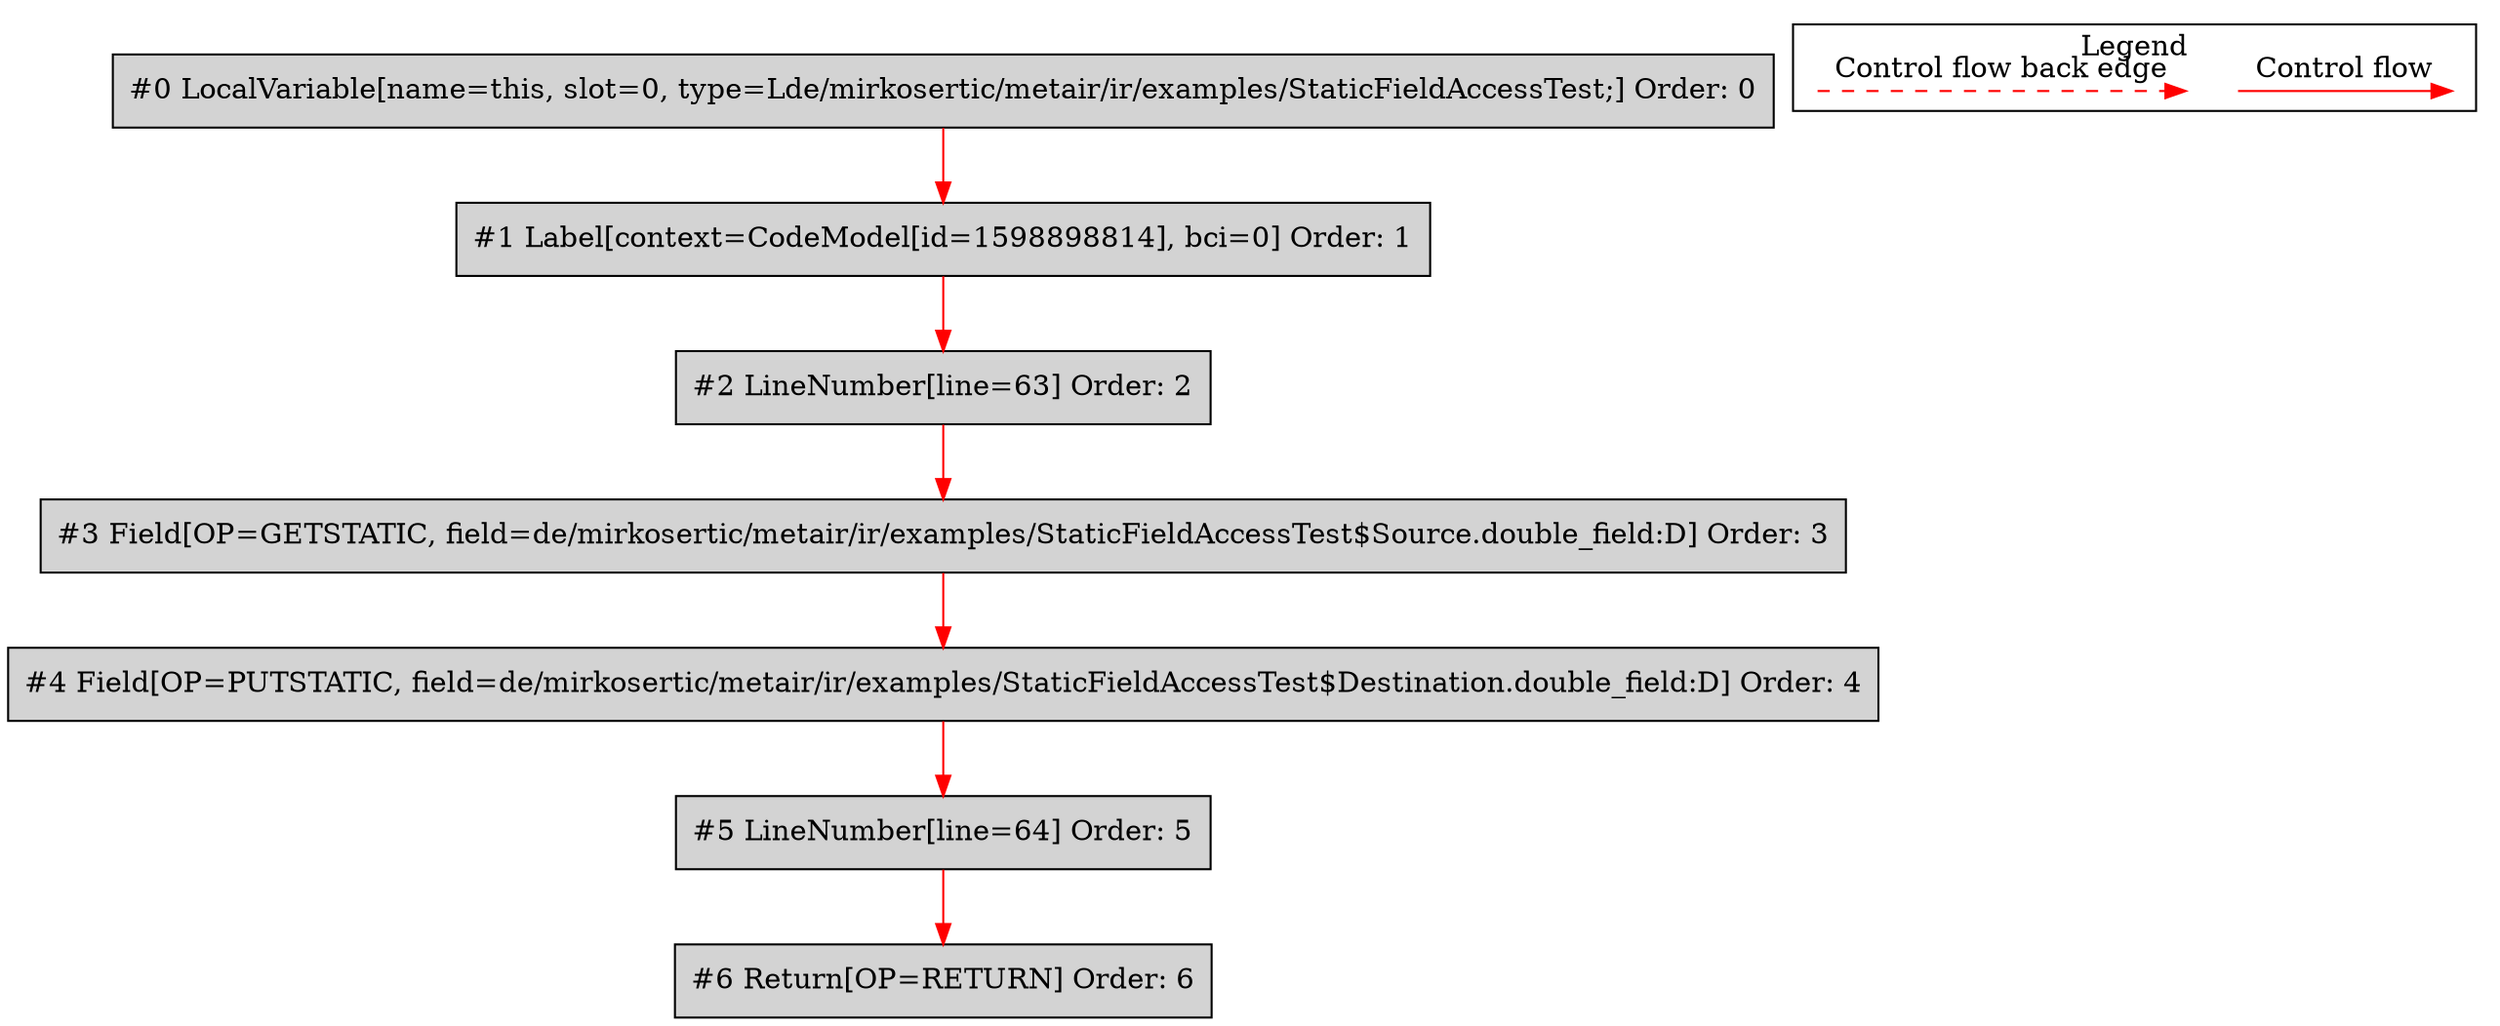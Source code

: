digraph {
 node0[label="#0 LocalVariable[name=this, slot=0, type=Lde/mirkosertic/metair/ir/examples/StaticFieldAccessTest;] Order: 0", shape=box, fillcolor=lightgrey, style=filled];
 node1[label="#1 Label[context=CodeModel[id=1598898814], bci=0] Order: 1", shape=box, fillcolor=lightgrey, style=filled];
 node2[label="#2 LineNumber[line=63] Order: 2", shape=box, fillcolor=lightgrey, style=filled];
 node3[label="#3 Field[OP=GETSTATIC, field=de/mirkosertic/metair/ir/examples/StaticFieldAccessTest$Source.double_field:D] Order: 3", shape=box, fillcolor=lightgrey, style=filled];
 node4[label="#4 Field[OP=PUTSTATIC, field=de/mirkosertic/metair/ir/examples/StaticFieldAccessTest$Destination.double_field:D] Order: 4", shape=box, fillcolor=lightgrey, style=filled];
 node5[label="#5 LineNumber[line=64] Order: 5", shape=box, fillcolor=lightgrey, style=filled];
 node6[label="#6 Return[OP=RETURN] Order: 6", shape=box, fillcolor=lightgrey, style=filled];
 node0 -> node1[color=red];
 node1 -> node2[color=red];
 node2 -> node3[color=red];
 node3 -> node4[color=red];
 node4 -> node5[color=red];
 node5 -> node6[color=red];
 subgraph cluster_000 {
  label = "Legend";
  node [shape=point]
  {
   rank=same;
   c0 [style = invis];
   c1 [style = invis];
   c2 [style = invis];
   c3 [style = invis];
  }
  c0 -> c1 [label="Control flow", style=solid, color=red]
  c2 -> c3 [label="Control flow back edge", style=dashed, color=red]
 }

}
